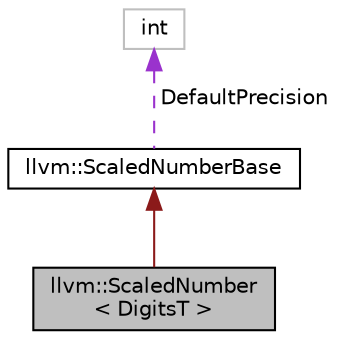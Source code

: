 digraph "llvm::ScaledNumber&lt; DigitsT &gt;"
{
 // LATEX_PDF_SIZE
  bgcolor="transparent";
  edge [fontname="Helvetica",fontsize="10",labelfontname="Helvetica",labelfontsize="10"];
  node [fontname="Helvetica",fontsize="10",shape=record];
  Node1 [label="llvm::ScaledNumber\l\< DigitsT \>",height=0.2,width=0.4,color="black", fillcolor="grey75", style="filled", fontcolor="black",tooltip="Simple representation of a scaled number."];
  Node2 -> Node1 [dir="back",color="firebrick4",fontsize="10",style="solid",fontname="Helvetica"];
  Node2 [label="llvm::ScaledNumberBase",height=0.2,width=0.4,color="black",URL="$classllvm_1_1ScaledNumberBase.html",tooltip=" "];
  Node3 -> Node2 [dir="back",color="darkorchid3",fontsize="10",style="dashed",label=" DefaultPrecision" ,fontname="Helvetica"];
  Node3 [label="int",height=0.2,width=0.4,color="grey75",tooltip=" "];
}
